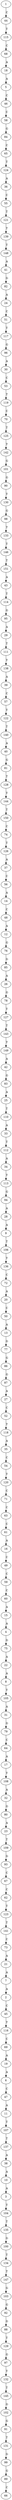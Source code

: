 strict digraph  {
	7 -> 2 [label=A];
	10 -> 3 [label=A];
	15 -> 4 [label=A];
	18 -> 5 [label=A];
	19 -> 6 [label=A];
	21 -> 7 [label=A];
	22 -> 8 [label=A];
	28 -> 9 [label=A];
	38 -> 10 [label=A];
	47 -> 11 [label=A];
	48 -> 12 [label=A];
	50 -> 13 [label=A];
	56 -> 14 [label=A];
	60 -> 15 [label=A];
	61 -> 16 [label=A];
	64 -> 17 [label=A];
	68 -> 18 [label=A];
	69 -> 19 [label=A];
	72 -> 20 [label=A];
	73 -> 21 [label=A];
	75 -> 22 [label=A];
	80 -> 23 [label=A];
	82 -> 24 [label=A];
	83 -> 25 [label=A];
	85 -> 26 [label=A];
	87 -> 27 [label=A];
	94 -> 28 [label=A];
	95 -> 29 [label=A];
	96 -> 30 [label=A];
	105 -> 31 [label=A];
	108 -> 32 [label=A];
	110 -> 33 [label=A];
	112 -> 34 [label=A];
	118 -> 35 [label=A];
	124 -> 36 [label=A];
	126 -> 37 [label=A];
	137 -> 38 [label=A];
	138 -> 39 [label=A];
	140 -> 40 [label=A];
	148 -> 41 [label=A];
	149 -> 42 [label=A];
	151 -> 43 [label=A];
	1 -> 44 [label=C];
	2 -> 45 [label=C];
	5 -> 46 [label=C];
	6 -> 47 [label=C];
	14 -> 48 [label=C];
	16 -> 49 [label=C];
	20 -> 50 [label=C];
	24 -> 51 [label=C];
	27 -> 52 [label=C];
	30 -> 53 [label=C];
	35 -> 54 [label=C];
	36 -> 55 [label=C];
	37 -> 56 [label=C];
	39 -> 57 [label=C];
	46 -> 58 [label=C];
	49 -> 59 [label=C];
	59 -> 60 [label=C];
	63 -> 61 [label=C];
	67 -> 62 [label=C];
	71 -> 63 [label=C];
	79 -> 64 [label=C];
	84 -> 65 [label=C];
	89 -> 66 [label=C];
	93 -> 67 [label=C];
	115 -> 68 [label=C];
	116 -> 69 [label=C];
	119 -> 70 [label=C];
	120 -> 71 [label=C];
	136 -> 72 [label=C];
	141 -> 73 [label=C];
	150 -> 74 [label=C];
	4 -> 75 [label=G];
	12 -> 76 [label=G];
	13 -> 77 [label=G];
	26 -> 78 [label=G];
	31 -> 79 [label=G];
	32 -> 80 [label=G];
	40 -> 81 [label=G];
	41 -> 82 [label=G];
	42 -> 83 [label=G];
	58 -> 84 [label=G];
	76 -> 85 [label=G];
	77 -> 86 [label=G];
	86 -> 87 [label=G];
	92 -> 88 [label=G];
	99 -> 89 [label=G];
	101 -> 90 [label=G];
	102 -> 91 [label=G];
	103 -> 92 [label=G];
	109 -> 93 [label=G];
	113 -> 94 [label=G];
	114 -> 95 [label=G];
	117 -> 96 [label=G];
	129 -> 97 [label=G];
	130 -> 98 [label=G];
	131 -> 99 [label=G];
	135 -> 100 [label=G];
	142 -> 101 [label=G];
	145 -> 102 [label=G];
	147 -> 103 [label=G];
	3 -> 104 [label=T];
	8 -> 105 [label=T];
	9 -> 106 [label=T];
	11 -> 107 [label=T];
	17 -> 108 [label=T];
	23 -> 109 [label=T];
	25 -> 110 [label=T];
	29 -> 111 [label=T];
	33 -> 112 [label=T];
	34 -> 113 [label=T];
	43 -> 114 [label=T];
	44 -> 115 [label=T];
	45 -> 116 [label=T];
	51 -> 117 [label=T];
	52 -> 118 [label=T];
	53 -> 119 [label=T];
	54 -> 120 [label=T];
	55 -> 121 [label=T];
	57 -> 122 [label=T];
	62 -> 123 [label=T];
	65 -> 124 [label=T];
	70 -> 125 [label=T];
	74 -> 126 [label=T];
	78 -> 127 [label=T];
	81 -> 128 [label=T];
	88 -> 129 [label=T];
	90 -> 130 [label=T];
	91 -> 131 [label=T];
	97 -> 132 [label=T];
	98 -> 133 [label=T];
	100 -> 134 [label=T];
	104 -> 135 [label=T];
	106 -> 136 [label=T];
	107 -> 137 [label=T];
	111 -> 138 [label=T];
	121 -> 139 [label=T];
	122 -> 140 [label=T];
	123 -> 141 [label=T];
	125 -> 142 [label=T];
	127 -> 143 [label=T];
	128 -> 144 [label=T];
	132 -> 145 [label=T];
	133 -> 146 [label=T];
	134 -> 147 [label=T];
	139 -> 148 [label=T];
	143 -> 149 [label=T];
	144 -> 150 [label=T];
	146 -> 151 [label=T];
}
